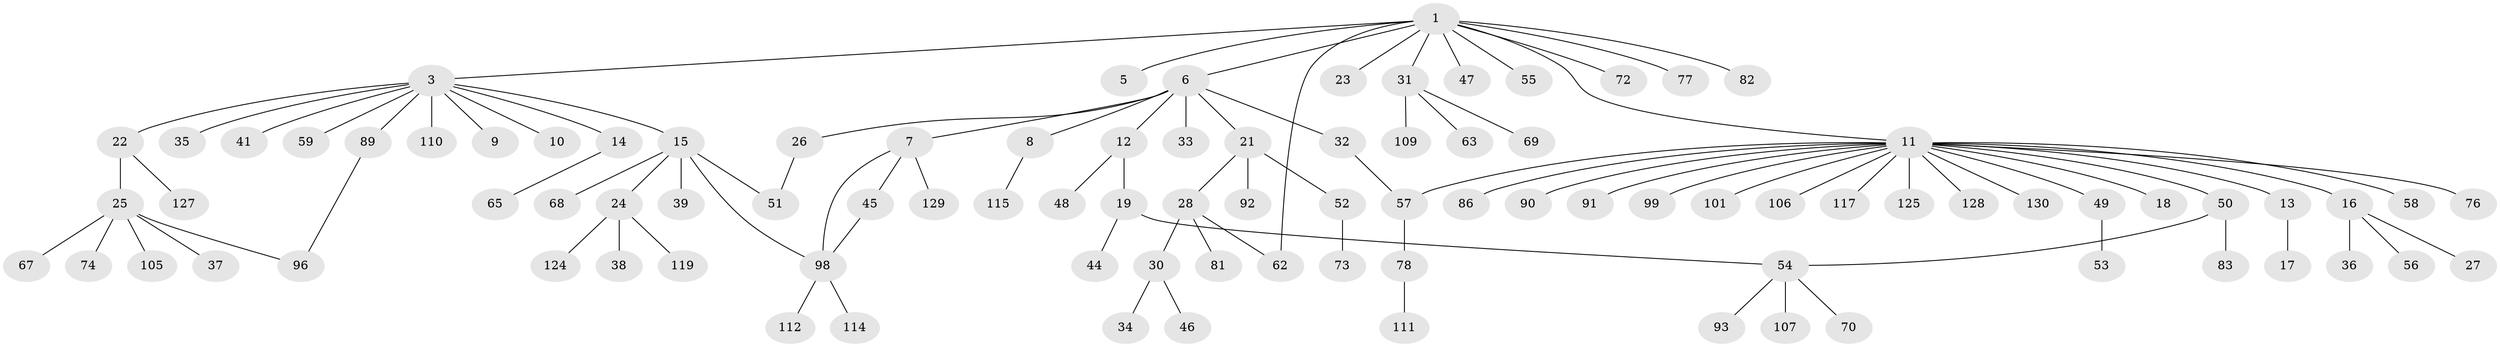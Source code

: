 // original degree distribution, {6: 0.015267175572519083, 8: 0.007633587786259542, 10: 0.007633587786259542, 3: 0.06870229007633588, 1: 0.6106870229007634, 9: 0.007633587786259542, 4: 0.04580152671755725, 19: 0.007633587786259542, 2: 0.17557251908396945, 7: 0.015267175572519083, 5: 0.03816793893129771}
// Generated by graph-tools (version 1.1) at 2025/41/03/06/25 10:41:51]
// undirected, 95 vertices, 101 edges
graph export_dot {
graph [start="1"]
  node [color=gray90,style=filled];
  1 [super="+2"];
  3 [super="+4"];
  5;
  6 [super="+116"];
  7 [super="+20"];
  8 [super="+113"];
  9;
  10;
  11 [super="+43"];
  12 [super="+29"];
  13;
  14 [super="+75"];
  15 [super="+71"];
  16 [super="+60"];
  17 [super="+120"];
  18;
  19 [super="+88"];
  21 [super="+122"];
  22 [super="+40"];
  23;
  24 [super="+100"];
  25 [super="+121"];
  26 [super="+61"];
  27;
  28 [super="+85"];
  30 [super="+97"];
  31 [super="+66"];
  32 [super="+42"];
  33;
  34;
  35;
  36;
  37;
  38;
  39;
  41;
  44;
  45 [super="+103"];
  46 [super="+118"];
  47;
  48;
  49;
  50;
  51;
  52 [super="+102"];
  53 [super="+87"];
  54 [super="+104"];
  55;
  56;
  57 [super="+64"];
  58 [super="+94"];
  59;
  62 [super="+123"];
  63 [super="+79"];
  65;
  67;
  68;
  69 [super="+95"];
  70 [super="+84"];
  72;
  73;
  74 [super="+108"];
  76;
  77;
  78 [super="+80"];
  81 [super="+131"];
  82;
  83;
  86;
  89;
  90;
  91;
  92;
  93;
  96;
  98 [super="+126"];
  99;
  101;
  105;
  106;
  107;
  109;
  110;
  111;
  112;
  114;
  115;
  117;
  119;
  124;
  125;
  127;
  128;
  129;
  130;
  1 -- 5;
  1 -- 11;
  1 -- 23;
  1 -- 62;
  1 -- 72;
  1 -- 3;
  1 -- 6;
  1 -- 77;
  1 -- 47;
  1 -- 82;
  1 -- 55;
  1 -- 31;
  3 -- 9;
  3 -- 10;
  3 -- 14;
  3 -- 15;
  3 -- 35;
  3 -- 59;
  3 -- 89;
  3 -- 110;
  3 -- 41;
  3 -- 22;
  6 -- 7;
  6 -- 8;
  6 -- 12;
  6 -- 21;
  6 -- 26;
  6 -- 32;
  6 -- 33;
  7 -- 98;
  7 -- 129;
  7 -- 45;
  8 -- 115;
  11 -- 13;
  11 -- 16;
  11 -- 18;
  11 -- 49;
  11 -- 50;
  11 -- 58;
  11 -- 76;
  11 -- 86;
  11 -- 91;
  11 -- 99;
  11 -- 101;
  11 -- 106;
  11 -- 117;
  11 -- 125;
  11 -- 128;
  11 -- 130;
  11 -- 90;
  11 -- 57;
  12 -- 19;
  12 -- 48;
  13 -- 17;
  14 -- 65;
  15 -- 24;
  15 -- 39;
  15 -- 51;
  15 -- 68;
  15 -- 98;
  16 -- 27;
  16 -- 36;
  16 -- 56;
  19 -- 44;
  19 -- 54;
  21 -- 28;
  21 -- 52;
  21 -- 92;
  22 -- 25;
  22 -- 127;
  24 -- 38;
  24 -- 124;
  24 -- 119;
  25 -- 37;
  25 -- 67;
  25 -- 74;
  25 -- 96;
  25 -- 105;
  26 -- 51;
  28 -- 30;
  28 -- 62;
  28 -- 81;
  30 -- 34;
  30 -- 46;
  31 -- 63;
  31 -- 69;
  31 -- 109;
  32 -- 57;
  45 -- 98;
  49 -- 53;
  50 -- 54;
  50 -- 83;
  52 -- 73;
  54 -- 70;
  54 -- 93;
  54 -- 107;
  57 -- 78;
  78 -- 111;
  89 -- 96;
  98 -- 112;
  98 -- 114;
}
